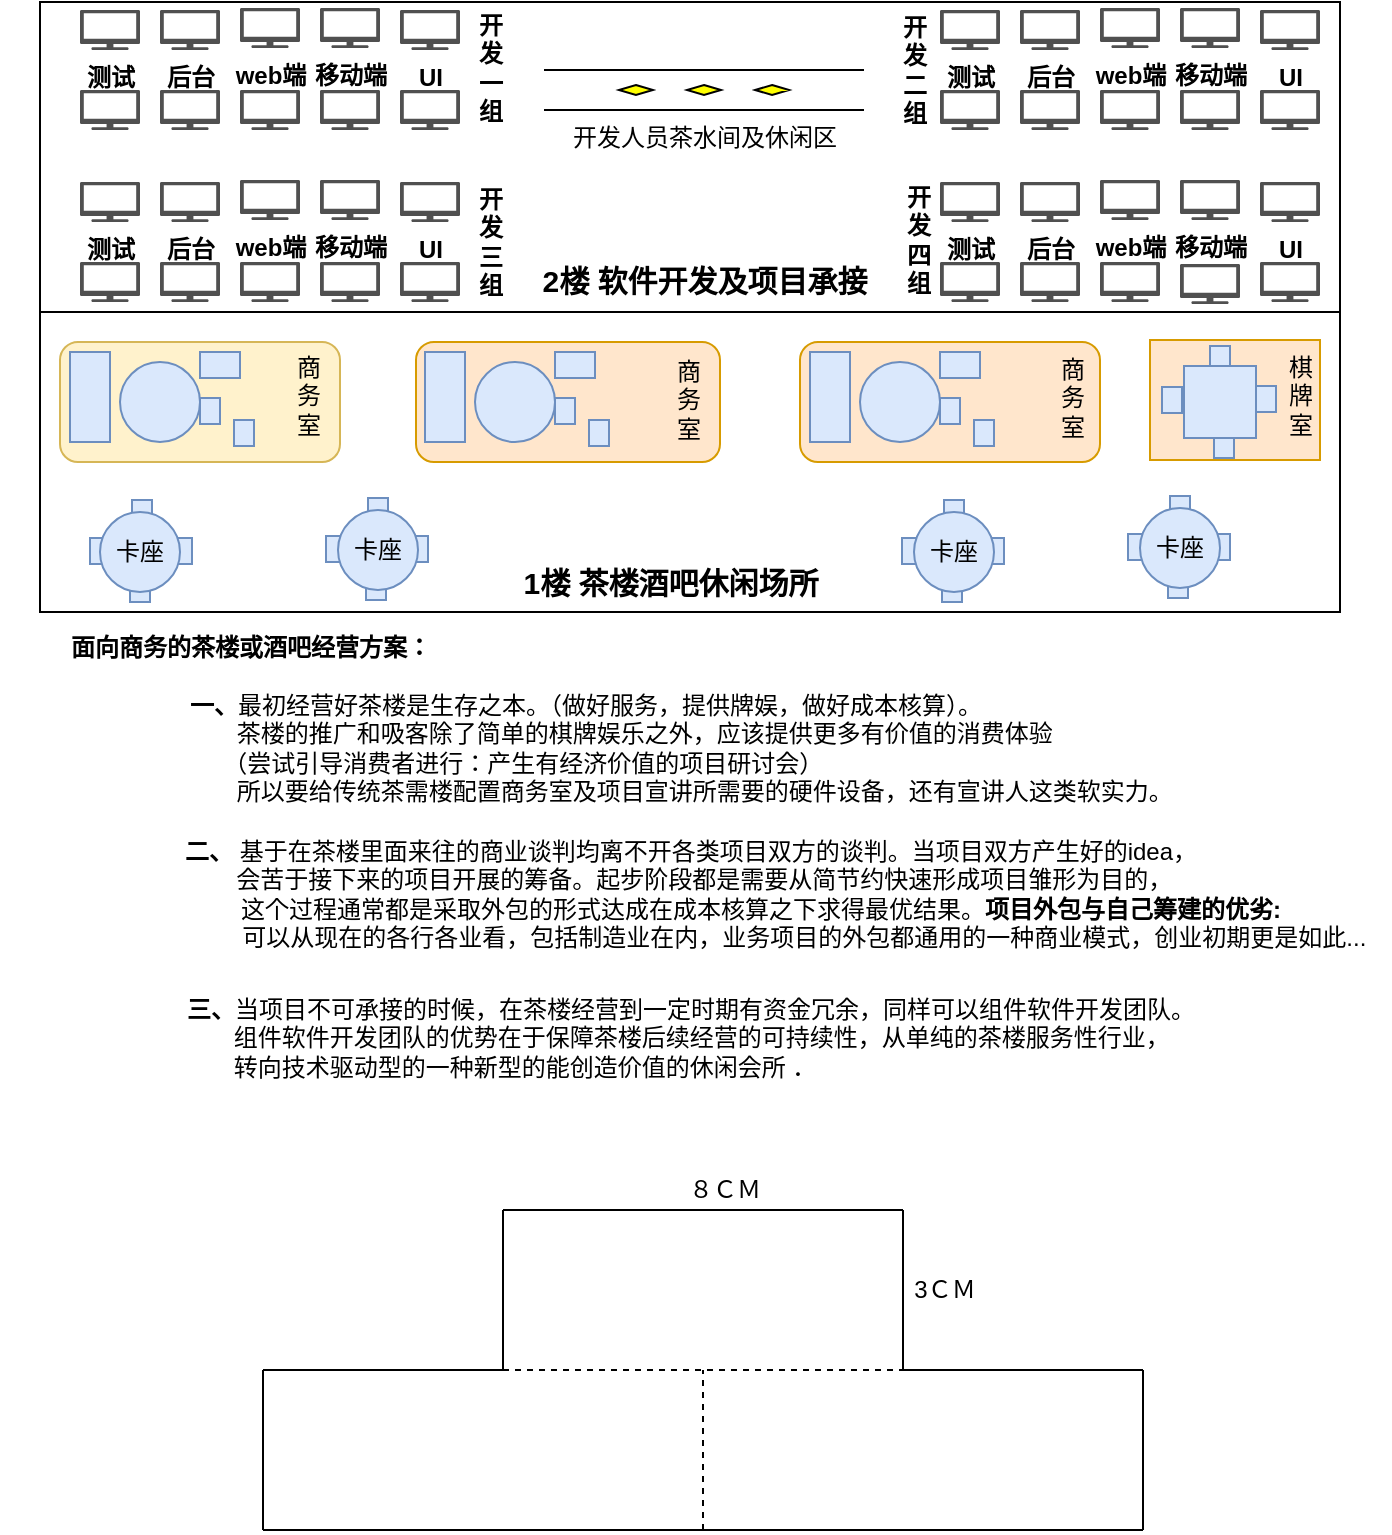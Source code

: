 <mxfile version="13.1.3" type="github">
  <diagram id="BdT-KMvt7vkJmKzZMGRt" name="Page-1">
    <mxGraphModel dx="1422" dy="772" grid="1" gridSize="10" guides="1" tooltips="1" connect="1" arrows="1" fold="1" page="1" pageScale="1" pageWidth="827" pageHeight="1169" math="0" shadow="0">
      <root>
        <mxCell id="0" />
        <mxCell id="1" parent="0" />
        <mxCell id="h4Tk04VMiY0GWhx75XCe-164" value="&lt;b&gt;一、&lt;/b&gt;最初经营好茶楼是生存之本。（做好服务，提供牌娱，做好成本核算）。&lt;br&gt;&amp;nbsp; &amp;nbsp; &amp;nbsp; &amp;nbsp;茶楼的推广和吸客除了简单的棋牌娱乐之外，应该提供更多有价值的消费体验&lt;br&gt;&amp;nbsp; &amp;nbsp; &amp;nbsp;（尝试引导消费者进行：产生有经济价值的项目研讨会）&lt;br&gt;&amp;nbsp; &amp;nbsp; &amp;nbsp; &amp;nbsp;所以要给传统茶需楼配置商务室及项目宣讲所需要的硬件设备，还有宣讲人这类软实力。" style="text;html=1;align=left;verticalAlign=middle;resizable=0;points=[];;autosize=1;" parent="1" vertex="1">
          <mxGeometry x="123" y="420" width="510" height="60" as="geometry" />
        </mxCell>
        <mxCell id="h4Tk04VMiY0GWhx75XCe-165" value="&lt;b&gt;面向商务的茶楼或酒吧经营方案：&lt;/b&gt;" style="text;html=1;align=center;verticalAlign=middle;resizable=0;points=[];;autosize=1;" parent="1" vertex="1">
          <mxGeometry x="55" y="390" width="200" height="20" as="geometry" />
        </mxCell>
        <mxCell id="h4Tk04VMiY0GWhx75XCe-166" value="&lt;b&gt;三、&lt;/b&gt;当项目不可承接的时候，在茶楼经营到一定时期有资金冗余，同样可以组件软件开发团队。&lt;br&gt;&lt;div style=&quot;text-align: left&quot;&gt;&lt;span&gt;&amp;nbsp; &amp;nbsp; &amp;nbsp; &amp;nbsp;组件软件开发团队的优势在于保障茶楼后续经营的可持续性，从单纯的茶楼服务性行业，&lt;/span&gt;&lt;/div&gt;&lt;div style=&quot;text-align: left&quot;&gt;&lt;span&gt;&amp;nbsp; &amp;nbsp; &amp;nbsp; &amp;nbsp;转向技术驱动型的一种新型的能创造价值的休闲会所 ．&lt;/span&gt;&lt;/div&gt;" style="text;html=1;align=center;verticalAlign=middle;resizable=0;points=[];;autosize=1;" parent="1" vertex="1">
          <mxGeometry x="115" y="570" width="520" height="50" as="geometry" />
        </mxCell>
        <mxCell id="h4Tk04VMiY0GWhx75XCe-167" value="" style="group" parent="1" vertex="1" connectable="0">
          <mxGeometry x="50" y="77" width="675" height="305" as="geometry" />
        </mxCell>
        <mxCell id="h4Tk04VMiY0GWhx75XCe-3" value="" style="rounded=0;whiteSpace=wrap;html=1;" parent="h4Tk04VMiY0GWhx75XCe-167" vertex="1">
          <mxGeometry width="650" height="160" as="geometry" />
        </mxCell>
        <mxCell id="h4Tk04VMiY0GWhx75XCe-4" value="&lt;span style=&quot;color: rgba(0 , 0 , 0 , 0) ; font-family: monospace ; font-size: 0px&quot;&gt;%3CmxGraphModel%3E%3Croot%3E%3CmxCell%20id%3D%220%22%2F%3E%3CmxCell%20id%3D%221%22%20parent%3D%220%22%2F%3E%3CmxCell%20id%3D%222%22%20value%3D%22%22%20style%3D%22rounded%3D0%3BwhiteSpace%3Dwrap%3Bhtml%3D1%3B%22%20vertex%3D%221%22%20parent%3D%221%22%3E%3CmxGeometry%20x%3D%2275%22%20y%3D%22195%22%20width%3D%2220%22%20height%3D%2245%22%20as%3D%22geometry%22%2F%3E%3C%2FmxCell%3E%3C%2Froot%3E%3C%2FmxGraphModel%3E&lt;/span&gt;" style="rounded=0;whiteSpace=wrap;html=1;" parent="h4Tk04VMiY0GWhx75XCe-167" vertex="1">
          <mxGeometry y="155" width="650" height="150" as="geometry" />
        </mxCell>
        <mxCell id="h4Tk04VMiY0GWhx75XCe-5" value="&lt;b&gt;1楼 茶楼酒吧休闲场所&lt;/b&gt;" style="text;html=1;align=center;verticalAlign=middle;resizable=0;points=[];;autosize=1;fontSize=15;" parent="h4Tk04VMiY0GWhx75XCe-167" vertex="1">
          <mxGeometry x="235" y="280" width="160" height="20" as="geometry" />
        </mxCell>
        <mxCell id="h4Tk04VMiY0GWhx75XCe-6" value="&lt;font style=&quot;font-size: 15px&quot;&gt;&lt;b&gt;2楼 软件开发及项目承接&lt;/b&gt;&lt;/font&gt;" style="text;html=1;align=center;verticalAlign=middle;resizable=0;points=[];;autosize=1;" parent="h4Tk04VMiY0GWhx75XCe-167" vertex="1">
          <mxGeometry x="242" y="129" width="180" height="20" as="geometry" />
        </mxCell>
        <mxCell id="h4Tk04VMiY0GWhx75XCe-17" value="&lt;b&gt;测试&lt;/b&gt;" style="pointerEvents=1;shadow=0;dashed=0;html=1;strokeColor=none;fillColor=#505050;labelPosition=center;verticalLabelPosition=bottom;verticalAlign=top;outlineConnect=0;align=center;shape=mxgraph.office.devices.tv;" parent="h4Tk04VMiY0GWhx75XCe-167" vertex="1">
          <mxGeometry x="20" y="90" width="30" height="20" as="geometry" />
        </mxCell>
        <mxCell id="h4Tk04VMiY0GWhx75XCe-18" value="&lt;b&gt;后台&lt;/b&gt;" style="pointerEvents=1;shadow=0;dashed=0;html=1;strokeColor=none;fillColor=#505050;labelPosition=center;verticalLabelPosition=bottom;verticalAlign=top;outlineConnect=0;align=center;shape=mxgraph.office.devices.tv;" parent="h4Tk04VMiY0GWhx75XCe-167" vertex="1">
          <mxGeometry x="60" y="90" width="30" height="20" as="geometry" />
        </mxCell>
        <mxCell id="h4Tk04VMiY0GWhx75XCe-19" value="&lt;b&gt;web端&lt;/b&gt;" style="pointerEvents=1;shadow=0;dashed=0;html=1;strokeColor=none;fillColor=#505050;labelPosition=center;verticalLabelPosition=bottom;verticalAlign=top;outlineConnect=0;align=center;shape=mxgraph.office.devices.tv;" parent="h4Tk04VMiY0GWhx75XCe-167" vertex="1">
          <mxGeometry x="100" y="89" width="30" height="20" as="geometry" />
        </mxCell>
        <mxCell id="h4Tk04VMiY0GWhx75XCe-20" value="&lt;b&gt;移动端&lt;/b&gt;" style="pointerEvents=1;shadow=0;dashed=0;html=1;strokeColor=none;fillColor=#505050;labelPosition=center;verticalLabelPosition=bottom;verticalAlign=top;outlineConnect=0;align=center;shape=mxgraph.office.devices.tv;" parent="h4Tk04VMiY0GWhx75XCe-167" vertex="1">
          <mxGeometry x="140" y="89" width="30" height="20" as="geometry" />
        </mxCell>
        <mxCell id="h4Tk04VMiY0GWhx75XCe-21" value="" style="pointerEvents=1;shadow=0;dashed=0;html=1;strokeColor=none;fillColor=#505050;labelPosition=center;verticalLabelPosition=bottom;verticalAlign=top;outlineConnect=0;align=center;shape=mxgraph.office.devices.tv;" parent="h4Tk04VMiY0GWhx75XCe-167" vertex="1">
          <mxGeometry x="60" y="130" width="30" height="20" as="geometry" />
        </mxCell>
        <mxCell id="h4Tk04VMiY0GWhx75XCe-22" value="&lt;b&gt;UI&lt;/b&gt;" style="pointerEvents=1;shadow=0;dashed=0;html=1;strokeColor=none;fillColor=#505050;labelPosition=center;verticalLabelPosition=bottom;verticalAlign=top;outlineConnect=0;align=center;shape=mxgraph.office.devices.tv;" parent="h4Tk04VMiY0GWhx75XCe-167" vertex="1">
          <mxGeometry x="180" y="90" width="30" height="20" as="geometry" />
        </mxCell>
        <mxCell id="h4Tk04VMiY0GWhx75XCe-23" value="" style="pointerEvents=1;shadow=0;dashed=0;html=1;strokeColor=none;fillColor=#505050;labelPosition=center;verticalLabelPosition=bottom;verticalAlign=top;outlineConnect=0;align=center;shape=mxgraph.office.devices.tv;" parent="h4Tk04VMiY0GWhx75XCe-167" vertex="1">
          <mxGeometry x="180" y="130" width="30" height="20" as="geometry" />
        </mxCell>
        <mxCell id="h4Tk04VMiY0GWhx75XCe-24" value="" style="pointerEvents=1;shadow=0;dashed=0;html=1;strokeColor=none;fillColor=#505050;labelPosition=center;verticalLabelPosition=bottom;verticalAlign=top;outlineConnect=0;align=center;shape=mxgraph.office.devices.tv;" parent="h4Tk04VMiY0GWhx75XCe-167" vertex="1">
          <mxGeometry x="140" y="130" width="30" height="20" as="geometry" />
        </mxCell>
        <mxCell id="h4Tk04VMiY0GWhx75XCe-25" value="" style="pointerEvents=1;shadow=0;dashed=0;html=1;strokeColor=none;fillColor=#505050;labelPosition=center;verticalLabelPosition=bottom;verticalAlign=top;outlineConnect=0;align=center;shape=mxgraph.office.devices.tv;" parent="h4Tk04VMiY0GWhx75XCe-167" vertex="1">
          <mxGeometry x="100" y="130" width="30" height="20" as="geometry" />
        </mxCell>
        <mxCell id="h4Tk04VMiY0GWhx75XCe-26" value="" style="pointerEvents=1;shadow=0;dashed=0;html=1;strokeColor=none;fillColor=#505050;labelPosition=center;verticalLabelPosition=bottom;verticalAlign=top;outlineConnect=0;align=center;shape=mxgraph.office.devices.tv;" parent="h4Tk04VMiY0GWhx75XCe-167" vertex="1">
          <mxGeometry x="20" y="130" width="30" height="20" as="geometry" />
        </mxCell>
        <mxCell id="h4Tk04VMiY0GWhx75XCe-47" value="开发人员茶水间及休闲区" style="verticalLabelPosition=bottom;verticalAlign=top;html=1;shape=mxgraph.flowchart.parallel_mode;pointerEvents=1" parent="h4Tk04VMiY0GWhx75XCe-167" vertex="1">
          <mxGeometry x="252" y="34" width="160" height="20" as="geometry" />
        </mxCell>
        <mxCell id="h4Tk04VMiY0GWhx75XCe-49" value="" style="rounded=1;whiteSpace=wrap;html=1;fillColor=#fff2cc;strokeColor=#d6b656;" parent="h4Tk04VMiY0GWhx75XCe-167" vertex="1">
          <mxGeometry x="10" y="170" width="140" height="60" as="geometry" />
        </mxCell>
        <mxCell id="h4Tk04VMiY0GWhx75XCe-50" value="" style="ellipse;whiteSpace=wrap;html=1;aspect=fixed;fillColor=#dae8fc;strokeColor=#6c8ebf;" parent="h4Tk04VMiY0GWhx75XCe-167" vertex="1">
          <mxGeometry x="40" y="180" width="40" height="40" as="geometry" />
        </mxCell>
        <mxCell id="h4Tk04VMiY0GWhx75XCe-51" value="" style="rounded=0;whiteSpace=wrap;html=1;fillColor=#DAE8FC;strokeColor=#6c8ebf;" parent="h4Tk04VMiY0GWhx75XCe-167" vertex="1">
          <mxGeometry x="15" y="175" width="20" height="45" as="geometry" />
        </mxCell>
        <mxCell id="h4Tk04VMiY0GWhx75XCe-62" value="" style="rounded=0;whiteSpace=wrap;html=1;fillColor=#DAE8FC;strokeColor=#6c8ebf;" parent="h4Tk04VMiY0GWhx75XCe-167" vertex="1">
          <mxGeometry x="80" y="175" width="20" height="13" as="geometry" />
        </mxCell>
        <mxCell id="h4Tk04VMiY0GWhx75XCe-65" value="" style="rounded=0;whiteSpace=wrap;html=1;fillColor=#dae8fc;strokeColor=#6c8ebf;" parent="h4Tk04VMiY0GWhx75XCe-167" vertex="1">
          <mxGeometry x="80" y="198" width="10" height="13" as="geometry" />
        </mxCell>
        <mxCell id="h4Tk04VMiY0GWhx75XCe-66" value="" style="rounded=0;whiteSpace=wrap;html=1;fillColor=#dae8fc;strokeColor=#6c8ebf;" parent="h4Tk04VMiY0GWhx75XCe-167" vertex="1">
          <mxGeometry x="97" y="209" width="10" height="13" as="geometry" />
        </mxCell>
        <mxCell id="h4Tk04VMiY0GWhx75XCe-67" value="" style="rounded=1;whiteSpace=wrap;html=1;fillColor=#ffe6cc;strokeColor=#d79b00;" parent="h4Tk04VMiY0GWhx75XCe-167" vertex="1">
          <mxGeometry x="188" y="170" width="152" height="60" as="geometry" />
        </mxCell>
        <mxCell id="h4Tk04VMiY0GWhx75XCe-68" value="" style="ellipse;whiteSpace=wrap;html=1;aspect=fixed;fillColor=#dae8fc;strokeColor=#6c8ebf;" parent="h4Tk04VMiY0GWhx75XCe-167" vertex="1">
          <mxGeometry x="217.5" y="180" width="40" height="40" as="geometry" />
        </mxCell>
        <mxCell id="h4Tk04VMiY0GWhx75XCe-69" value="" style="rounded=0;whiteSpace=wrap;html=1;fillColor=#dae8fc;strokeColor=#6c8ebf;" parent="h4Tk04VMiY0GWhx75XCe-167" vertex="1">
          <mxGeometry x="192.5" y="175" width="20" height="45" as="geometry" />
        </mxCell>
        <mxCell id="h4Tk04VMiY0GWhx75XCe-70" value="" style="rounded=0;whiteSpace=wrap;html=1;fillColor=#dae8fc;strokeColor=#6c8ebf;" parent="h4Tk04VMiY0GWhx75XCe-167" vertex="1">
          <mxGeometry x="257.5" y="175" width="20" height="13" as="geometry" />
        </mxCell>
        <mxCell id="h4Tk04VMiY0GWhx75XCe-71" value="" style="rounded=0;whiteSpace=wrap;html=1;fillColor=#dae8fc;strokeColor=#6c8ebf;" parent="h4Tk04VMiY0GWhx75XCe-167" vertex="1">
          <mxGeometry x="257.5" y="198" width="10" height="13" as="geometry" />
        </mxCell>
        <mxCell id="h4Tk04VMiY0GWhx75XCe-72" value="" style="rounded=0;whiteSpace=wrap;html=1;fillColor=#dae8fc;strokeColor=#6c8ebf;" parent="h4Tk04VMiY0GWhx75XCe-167" vertex="1">
          <mxGeometry x="274.5" y="209" width="10" height="13" as="geometry" />
        </mxCell>
        <mxCell id="h4Tk04VMiY0GWhx75XCe-73" value="" style="rounded=1;whiteSpace=wrap;html=1;fillColor=#ffe6cc;strokeColor=#d79b00;" parent="h4Tk04VMiY0GWhx75XCe-167" vertex="1">
          <mxGeometry x="380" y="170" width="150" height="60" as="geometry" />
        </mxCell>
        <mxCell id="h4Tk04VMiY0GWhx75XCe-74" value="" style="ellipse;whiteSpace=wrap;html=1;aspect=fixed;fillColor=#dae8fc;strokeColor=#6c8ebf;" parent="h4Tk04VMiY0GWhx75XCe-167" vertex="1">
          <mxGeometry x="410" y="180" width="40" height="40" as="geometry" />
        </mxCell>
        <mxCell id="h4Tk04VMiY0GWhx75XCe-75" value="" style="rounded=0;whiteSpace=wrap;html=1;fillColor=#dae8fc;strokeColor=#6c8ebf;" parent="h4Tk04VMiY0GWhx75XCe-167" vertex="1">
          <mxGeometry x="385" y="175" width="20" height="45" as="geometry" />
        </mxCell>
        <mxCell id="h4Tk04VMiY0GWhx75XCe-76" value="" style="rounded=0;whiteSpace=wrap;html=1;fillColor=#dae8fc;strokeColor=#6c8ebf;" parent="h4Tk04VMiY0GWhx75XCe-167" vertex="1">
          <mxGeometry x="450" y="175" width="20" height="13" as="geometry" />
        </mxCell>
        <mxCell id="h4Tk04VMiY0GWhx75XCe-77" value="" style="rounded=0;whiteSpace=wrap;html=1;fillColor=#dae8fc;strokeColor=#6c8ebf;" parent="h4Tk04VMiY0GWhx75XCe-167" vertex="1">
          <mxGeometry x="450" y="198" width="10" height="13" as="geometry" />
        </mxCell>
        <mxCell id="h4Tk04VMiY0GWhx75XCe-78" value="" style="rounded=0;whiteSpace=wrap;html=1;fillColor=#dae8fc;strokeColor=#6c8ebf;" parent="h4Tk04VMiY0GWhx75XCe-167" vertex="1">
          <mxGeometry x="467" y="209" width="10" height="13" as="geometry" />
        </mxCell>
        <mxCell id="h4Tk04VMiY0GWhx75XCe-89" value="" style="rounded=0;whiteSpace=wrap;html=1;fillColor=#dae8fc;strokeColor=#6c8ebf;" parent="h4Tk04VMiY0GWhx75XCe-167" vertex="1">
          <mxGeometry x="66" y="268" width="10" height="13" as="geometry" />
        </mxCell>
        <mxCell id="h4Tk04VMiY0GWhx75XCe-90" value="" style="rounded=0;whiteSpace=wrap;html=1;fillColor=#dae8fc;strokeColor=#6c8ebf;" parent="h4Tk04VMiY0GWhx75XCe-167" vertex="1">
          <mxGeometry x="25" y="268" width="10" height="13" as="geometry" />
        </mxCell>
        <mxCell id="h4Tk04VMiY0GWhx75XCe-91" value="" style="rounded=0;whiteSpace=wrap;html=1;fillColor=#dae8fc;strokeColor=#6c8ebf;" parent="h4Tk04VMiY0GWhx75XCe-167" vertex="1">
          <mxGeometry x="45" y="290" width="10" height="10" as="geometry" />
        </mxCell>
        <mxCell id="h4Tk04VMiY0GWhx75XCe-94" value="" style="rounded=0;whiteSpace=wrap;html=1;fillColor=#dae8fc;strokeColor=#6c8ebf;" parent="h4Tk04VMiY0GWhx75XCe-167" vertex="1">
          <mxGeometry x="46" y="249" width="10" height="10" as="geometry" />
        </mxCell>
        <mxCell id="h4Tk04VMiY0GWhx75XCe-96" value="" style="rounded=0;whiteSpace=wrap;html=1;fillColor=#dae8fc;strokeColor=#6c8ebf;" parent="h4Tk04VMiY0GWhx75XCe-167" vertex="1">
          <mxGeometry x="184" y="267" width="10" height="13" as="geometry" />
        </mxCell>
        <mxCell id="h4Tk04VMiY0GWhx75XCe-97" value="" style="rounded=0;whiteSpace=wrap;html=1;fillColor=#dae8fc;strokeColor=#6c8ebf;" parent="h4Tk04VMiY0GWhx75XCe-167" vertex="1">
          <mxGeometry x="143" y="267" width="10" height="13" as="geometry" />
        </mxCell>
        <mxCell id="h4Tk04VMiY0GWhx75XCe-98" value="" style="rounded=0;whiteSpace=wrap;html=1;fillColor=#dae8fc;strokeColor=#6c8ebf;" parent="h4Tk04VMiY0GWhx75XCe-167" vertex="1">
          <mxGeometry x="163" y="289" width="10" height="10" as="geometry" />
        </mxCell>
        <mxCell id="h4Tk04VMiY0GWhx75XCe-99" value="" style="rounded=0;whiteSpace=wrap;html=1;fillColor=#dae8fc;strokeColor=#6c8ebf;" parent="h4Tk04VMiY0GWhx75XCe-167" vertex="1">
          <mxGeometry x="164" y="248" width="10" height="10" as="geometry" />
        </mxCell>
        <mxCell id="h4Tk04VMiY0GWhx75XCe-100" value="卡座" style="ellipse;whiteSpace=wrap;html=1;aspect=fixed;fillColor=#dae8fc;strokeColor=#6c8ebf;" parent="h4Tk04VMiY0GWhx75XCe-167" vertex="1">
          <mxGeometry x="149" y="254" width="40" height="40" as="geometry" />
        </mxCell>
        <mxCell id="h4Tk04VMiY0GWhx75XCe-88" value="卡座" style="ellipse;whiteSpace=wrap;html=1;aspect=fixed;fillColor=#dae8fc;strokeColor=#6c8ebf;" parent="h4Tk04VMiY0GWhx75XCe-167" vertex="1">
          <mxGeometry x="30" y="255" width="40" height="40" as="geometry" />
        </mxCell>
        <mxCell id="h4Tk04VMiY0GWhx75XCe-101" value="" style="rounded=0;whiteSpace=wrap;html=1;fillColor=#dae8fc;strokeColor=#6c8ebf;" parent="h4Tk04VMiY0GWhx75XCe-167" vertex="1">
          <mxGeometry x="472" y="268" width="10" height="13" as="geometry" />
        </mxCell>
        <mxCell id="h4Tk04VMiY0GWhx75XCe-102" value="" style="rounded=0;whiteSpace=wrap;html=1;fillColor=#dae8fc;strokeColor=#6c8ebf;" parent="h4Tk04VMiY0GWhx75XCe-167" vertex="1">
          <mxGeometry x="431" y="268" width="10" height="13" as="geometry" />
        </mxCell>
        <mxCell id="h4Tk04VMiY0GWhx75XCe-103" value="" style="rounded=0;whiteSpace=wrap;html=1;fillColor=#dae8fc;strokeColor=#6c8ebf;" parent="h4Tk04VMiY0GWhx75XCe-167" vertex="1">
          <mxGeometry x="451" y="290" width="10" height="10" as="geometry" />
        </mxCell>
        <mxCell id="h4Tk04VMiY0GWhx75XCe-104" value="" style="rounded=0;whiteSpace=wrap;html=1;fillColor=#dae8fc;strokeColor=#6c8ebf;" parent="h4Tk04VMiY0GWhx75XCe-167" vertex="1">
          <mxGeometry x="452" y="249" width="10" height="10" as="geometry" />
        </mxCell>
        <mxCell id="h4Tk04VMiY0GWhx75XCe-105" value="卡座" style="ellipse;whiteSpace=wrap;html=1;aspect=fixed;fillColor=#dae8fc;strokeColor=#6c8ebf;" parent="h4Tk04VMiY0GWhx75XCe-167" vertex="1">
          <mxGeometry x="437" y="255" width="40" height="40" as="geometry" />
        </mxCell>
        <mxCell id="h4Tk04VMiY0GWhx75XCe-111" value="" style="rounded=0;whiteSpace=wrap;html=1;fillColor=#dae8fc;strokeColor=#6c8ebf;" parent="h4Tk04VMiY0GWhx75XCe-167" vertex="1">
          <mxGeometry x="585" y="266" width="10" height="13" as="geometry" />
        </mxCell>
        <mxCell id="h4Tk04VMiY0GWhx75XCe-112" value="" style="rounded=0;whiteSpace=wrap;html=1;fillColor=#dae8fc;strokeColor=#6c8ebf;" parent="h4Tk04VMiY0GWhx75XCe-167" vertex="1">
          <mxGeometry x="544" y="266" width="10" height="13" as="geometry" />
        </mxCell>
        <mxCell id="h4Tk04VMiY0GWhx75XCe-113" value="" style="rounded=0;whiteSpace=wrap;html=1;fillColor=#dae8fc;strokeColor=#6c8ebf;" parent="h4Tk04VMiY0GWhx75XCe-167" vertex="1">
          <mxGeometry x="564" y="288" width="10" height="10" as="geometry" />
        </mxCell>
        <mxCell id="h4Tk04VMiY0GWhx75XCe-114" value="" style="rounded=0;whiteSpace=wrap;html=1;fillColor=#dae8fc;strokeColor=#6c8ebf;" parent="h4Tk04VMiY0GWhx75XCe-167" vertex="1">
          <mxGeometry x="565" y="247" width="10" height="10" as="geometry" />
        </mxCell>
        <mxCell id="h4Tk04VMiY0GWhx75XCe-115" value="卡座" style="ellipse;whiteSpace=wrap;html=1;aspect=fixed;fillColor=#dae8fc;strokeColor=#6c8ebf;" parent="h4Tk04VMiY0GWhx75XCe-167" vertex="1">
          <mxGeometry x="550" y="253" width="40" height="40" as="geometry" />
        </mxCell>
        <mxCell id="h4Tk04VMiY0GWhx75XCe-126" value="&lt;b&gt;测试&lt;/b&gt;" style="pointerEvents=1;shadow=0;dashed=0;html=1;strokeColor=none;fillColor=#505050;labelPosition=center;verticalLabelPosition=bottom;verticalAlign=top;outlineConnect=0;align=center;shape=mxgraph.office.devices.tv;" parent="h4Tk04VMiY0GWhx75XCe-167" vertex="1">
          <mxGeometry x="20" y="4" width="30" height="20" as="geometry" />
        </mxCell>
        <mxCell id="h4Tk04VMiY0GWhx75XCe-127" value="&lt;b&gt;后台&lt;/b&gt;" style="pointerEvents=1;shadow=0;dashed=0;html=1;strokeColor=none;fillColor=#505050;labelPosition=center;verticalLabelPosition=bottom;verticalAlign=top;outlineConnect=0;align=center;shape=mxgraph.office.devices.tv;" parent="h4Tk04VMiY0GWhx75XCe-167" vertex="1">
          <mxGeometry x="60" y="4" width="30" height="20" as="geometry" />
        </mxCell>
        <mxCell id="h4Tk04VMiY0GWhx75XCe-128" value="&lt;b&gt;web端&lt;/b&gt;" style="pointerEvents=1;shadow=0;dashed=0;html=1;strokeColor=none;fillColor=#505050;labelPosition=center;verticalLabelPosition=bottom;verticalAlign=top;outlineConnect=0;align=center;shape=mxgraph.office.devices.tv;" parent="h4Tk04VMiY0GWhx75XCe-167" vertex="1">
          <mxGeometry x="100" y="3" width="30" height="20" as="geometry" />
        </mxCell>
        <mxCell id="h4Tk04VMiY0GWhx75XCe-129" value="&lt;b&gt;移动端&lt;/b&gt;" style="pointerEvents=1;shadow=0;dashed=0;html=1;strokeColor=none;fillColor=#505050;labelPosition=center;verticalLabelPosition=bottom;verticalAlign=top;outlineConnect=0;align=center;shape=mxgraph.office.devices.tv;" parent="h4Tk04VMiY0GWhx75XCe-167" vertex="1">
          <mxGeometry x="140" y="3" width="30" height="20" as="geometry" />
        </mxCell>
        <mxCell id="h4Tk04VMiY0GWhx75XCe-130" value="" style="pointerEvents=1;shadow=0;dashed=0;html=1;strokeColor=none;fillColor=#505050;labelPosition=center;verticalLabelPosition=bottom;verticalAlign=top;outlineConnect=0;align=center;shape=mxgraph.office.devices.tv;" parent="h4Tk04VMiY0GWhx75XCe-167" vertex="1">
          <mxGeometry x="60" y="44" width="30" height="20" as="geometry" />
        </mxCell>
        <mxCell id="h4Tk04VMiY0GWhx75XCe-131" value="&lt;b&gt;UI&lt;/b&gt;" style="pointerEvents=1;shadow=0;dashed=0;html=1;strokeColor=none;fillColor=#505050;labelPosition=center;verticalLabelPosition=bottom;verticalAlign=top;outlineConnect=0;align=center;shape=mxgraph.office.devices.tv;" parent="h4Tk04VMiY0GWhx75XCe-167" vertex="1">
          <mxGeometry x="180" y="4" width="30" height="20" as="geometry" />
        </mxCell>
        <mxCell id="h4Tk04VMiY0GWhx75XCe-132" value="" style="pointerEvents=1;shadow=0;dashed=0;html=1;strokeColor=none;fillColor=#505050;labelPosition=center;verticalLabelPosition=bottom;verticalAlign=top;outlineConnect=0;align=center;shape=mxgraph.office.devices.tv;" parent="h4Tk04VMiY0GWhx75XCe-167" vertex="1">
          <mxGeometry x="180" y="44" width="30" height="20" as="geometry" />
        </mxCell>
        <mxCell id="h4Tk04VMiY0GWhx75XCe-133" value="" style="pointerEvents=1;shadow=0;dashed=0;html=1;strokeColor=none;fillColor=#505050;labelPosition=center;verticalLabelPosition=bottom;verticalAlign=top;outlineConnect=0;align=center;shape=mxgraph.office.devices.tv;" parent="h4Tk04VMiY0GWhx75XCe-167" vertex="1">
          <mxGeometry x="140" y="44" width="30" height="20" as="geometry" />
        </mxCell>
        <mxCell id="h4Tk04VMiY0GWhx75XCe-134" value="" style="pointerEvents=1;shadow=0;dashed=0;html=1;strokeColor=none;fillColor=#505050;labelPosition=center;verticalLabelPosition=bottom;verticalAlign=top;outlineConnect=0;align=center;shape=mxgraph.office.devices.tv;" parent="h4Tk04VMiY0GWhx75XCe-167" vertex="1">
          <mxGeometry x="100" y="44" width="30" height="20" as="geometry" />
        </mxCell>
        <mxCell id="h4Tk04VMiY0GWhx75XCe-135" value="" style="pointerEvents=1;shadow=0;dashed=0;html=1;strokeColor=none;fillColor=#505050;labelPosition=center;verticalLabelPosition=bottom;verticalAlign=top;outlineConnect=0;align=center;shape=mxgraph.office.devices.tv;" parent="h4Tk04VMiY0GWhx75XCe-167" vertex="1">
          <mxGeometry x="20" y="44" width="30" height="20" as="geometry" />
        </mxCell>
        <mxCell id="h4Tk04VMiY0GWhx75XCe-136" value="&lt;b&gt;测试&lt;/b&gt;" style="pointerEvents=1;shadow=0;dashed=0;html=1;strokeColor=none;fillColor=#505050;labelPosition=center;verticalLabelPosition=bottom;verticalAlign=top;outlineConnect=0;align=center;shape=mxgraph.office.devices.tv;" parent="h4Tk04VMiY0GWhx75XCe-167" vertex="1">
          <mxGeometry x="450" y="90" width="30" height="20" as="geometry" />
        </mxCell>
        <mxCell id="h4Tk04VMiY0GWhx75XCe-137" value="&lt;b&gt;后台&lt;/b&gt;" style="pointerEvents=1;shadow=0;dashed=0;html=1;strokeColor=none;fillColor=#505050;labelPosition=center;verticalLabelPosition=bottom;verticalAlign=top;outlineConnect=0;align=center;shape=mxgraph.office.devices.tv;" parent="h4Tk04VMiY0GWhx75XCe-167" vertex="1">
          <mxGeometry x="490" y="90" width="30" height="20" as="geometry" />
        </mxCell>
        <mxCell id="h4Tk04VMiY0GWhx75XCe-138" value="&lt;b&gt;web端&lt;/b&gt;" style="pointerEvents=1;shadow=0;dashed=0;html=1;strokeColor=none;fillColor=#505050;labelPosition=center;verticalLabelPosition=bottom;verticalAlign=top;outlineConnect=0;align=center;shape=mxgraph.office.devices.tv;" parent="h4Tk04VMiY0GWhx75XCe-167" vertex="1">
          <mxGeometry x="530" y="89" width="30" height="20" as="geometry" />
        </mxCell>
        <mxCell id="h4Tk04VMiY0GWhx75XCe-139" value="&lt;b&gt;移动端&lt;/b&gt;" style="pointerEvents=1;shadow=0;dashed=0;html=1;strokeColor=none;fillColor=#505050;labelPosition=center;verticalLabelPosition=bottom;verticalAlign=top;outlineConnect=0;align=center;shape=mxgraph.office.devices.tv;" parent="h4Tk04VMiY0GWhx75XCe-167" vertex="1">
          <mxGeometry x="570" y="89" width="30" height="20" as="geometry" />
        </mxCell>
        <mxCell id="h4Tk04VMiY0GWhx75XCe-140" value="" style="pointerEvents=1;shadow=0;dashed=0;html=1;strokeColor=none;fillColor=#505050;labelPosition=center;verticalLabelPosition=bottom;verticalAlign=top;outlineConnect=0;align=center;shape=mxgraph.office.devices.tv;" parent="h4Tk04VMiY0GWhx75XCe-167" vertex="1">
          <mxGeometry x="490" y="130" width="30" height="20" as="geometry" />
        </mxCell>
        <mxCell id="h4Tk04VMiY0GWhx75XCe-141" value="&lt;b&gt;UI&lt;/b&gt;" style="pointerEvents=1;shadow=0;dashed=0;html=1;strokeColor=none;fillColor=#505050;labelPosition=center;verticalLabelPosition=bottom;verticalAlign=top;outlineConnect=0;align=center;shape=mxgraph.office.devices.tv;" parent="h4Tk04VMiY0GWhx75XCe-167" vertex="1">
          <mxGeometry x="610" y="90" width="30" height="20" as="geometry" />
        </mxCell>
        <mxCell id="h4Tk04VMiY0GWhx75XCe-142" value="" style="pointerEvents=1;shadow=0;dashed=0;html=1;strokeColor=none;fillColor=#505050;labelPosition=center;verticalLabelPosition=bottom;verticalAlign=top;outlineConnect=0;align=center;shape=mxgraph.office.devices.tv;" parent="h4Tk04VMiY0GWhx75XCe-167" vertex="1">
          <mxGeometry x="610" y="130" width="30" height="20" as="geometry" />
        </mxCell>
        <mxCell id="h4Tk04VMiY0GWhx75XCe-143" value="" style="pointerEvents=1;shadow=0;dashed=0;html=1;strokeColor=none;fillColor=#505050;labelPosition=center;verticalLabelPosition=bottom;verticalAlign=top;outlineConnect=0;align=center;shape=mxgraph.office.devices.tv;" parent="h4Tk04VMiY0GWhx75XCe-167" vertex="1">
          <mxGeometry x="570" y="131" width="30" height="20" as="geometry" />
        </mxCell>
        <mxCell id="h4Tk04VMiY0GWhx75XCe-144" value="" style="pointerEvents=1;shadow=0;dashed=0;html=1;strokeColor=none;fillColor=#505050;labelPosition=center;verticalLabelPosition=bottom;verticalAlign=top;outlineConnect=0;align=center;shape=mxgraph.office.devices.tv;" parent="h4Tk04VMiY0GWhx75XCe-167" vertex="1">
          <mxGeometry x="530" y="130" width="30" height="20" as="geometry" />
        </mxCell>
        <mxCell id="h4Tk04VMiY0GWhx75XCe-145" value="" style="pointerEvents=1;shadow=0;dashed=0;html=1;strokeColor=none;fillColor=#505050;labelPosition=center;verticalLabelPosition=bottom;verticalAlign=top;outlineConnect=0;align=center;shape=mxgraph.office.devices.tv;" parent="h4Tk04VMiY0GWhx75XCe-167" vertex="1">
          <mxGeometry x="450" y="130" width="30" height="20" as="geometry" />
        </mxCell>
        <mxCell id="h4Tk04VMiY0GWhx75XCe-146" value="&lt;b&gt;测试&lt;/b&gt;" style="pointerEvents=1;shadow=0;dashed=0;html=1;strokeColor=none;fillColor=#505050;labelPosition=center;verticalLabelPosition=bottom;verticalAlign=top;outlineConnect=0;align=center;shape=mxgraph.office.devices.tv;" parent="h4Tk04VMiY0GWhx75XCe-167" vertex="1">
          <mxGeometry x="450" y="4" width="30" height="20" as="geometry" />
        </mxCell>
        <mxCell id="h4Tk04VMiY0GWhx75XCe-147" value="&lt;b&gt;后台&lt;/b&gt;" style="pointerEvents=1;shadow=0;dashed=0;html=1;strokeColor=none;fillColor=#505050;labelPosition=center;verticalLabelPosition=bottom;verticalAlign=top;outlineConnect=0;align=center;shape=mxgraph.office.devices.tv;" parent="h4Tk04VMiY0GWhx75XCe-167" vertex="1">
          <mxGeometry x="490" y="4" width="30" height="20" as="geometry" />
        </mxCell>
        <mxCell id="h4Tk04VMiY0GWhx75XCe-148" value="&lt;b&gt;web端&lt;/b&gt;" style="pointerEvents=1;shadow=0;dashed=0;html=1;strokeColor=none;fillColor=#505050;labelPosition=center;verticalLabelPosition=bottom;verticalAlign=top;outlineConnect=0;align=center;shape=mxgraph.office.devices.tv;" parent="h4Tk04VMiY0GWhx75XCe-167" vertex="1">
          <mxGeometry x="530" y="3" width="30" height="20" as="geometry" />
        </mxCell>
        <mxCell id="h4Tk04VMiY0GWhx75XCe-149" value="&lt;b&gt;移动端&lt;/b&gt;" style="pointerEvents=1;shadow=0;dashed=0;html=1;strokeColor=none;fillColor=#505050;labelPosition=center;verticalLabelPosition=bottom;verticalAlign=top;outlineConnect=0;align=center;shape=mxgraph.office.devices.tv;" parent="h4Tk04VMiY0GWhx75XCe-167" vertex="1">
          <mxGeometry x="570" y="3" width="30" height="20" as="geometry" />
        </mxCell>
        <mxCell id="h4Tk04VMiY0GWhx75XCe-150" value="" style="pointerEvents=1;shadow=0;dashed=0;html=1;strokeColor=none;fillColor=#505050;labelPosition=center;verticalLabelPosition=bottom;verticalAlign=top;outlineConnect=0;align=center;shape=mxgraph.office.devices.tv;" parent="h4Tk04VMiY0GWhx75XCe-167" vertex="1">
          <mxGeometry x="490" y="44" width="30" height="20" as="geometry" />
        </mxCell>
        <mxCell id="h4Tk04VMiY0GWhx75XCe-151" value="&lt;b&gt;UI&lt;/b&gt;" style="pointerEvents=1;shadow=0;dashed=0;html=1;strokeColor=none;fillColor=#505050;labelPosition=center;verticalLabelPosition=bottom;verticalAlign=top;outlineConnect=0;align=center;shape=mxgraph.office.devices.tv;" parent="h4Tk04VMiY0GWhx75XCe-167" vertex="1">
          <mxGeometry x="610" y="4" width="30" height="20" as="geometry" />
        </mxCell>
        <mxCell id="h4Tk04VMiY0GWhx75XCe-152" value="" style="pointerEvents=1;shadow=0;dashed=0;html=1;strokeColor=none;fillColor=#505050;labelPosition=center;verticalLabelPosition=bottom;verticalAlign=top;outlineConnect=0;align=center;shape=mxgraph.office.devices.tv;" parent="h4Tk04VMiY0GWhx75XCe-167" vertex="1">
          <mxGeometry x="610" y="44" width="30" height="20" as="geometry" />
        </mxCell>
        <mxCell id="h4Tk04VMiY0GWhx75XCe-153" value="" style="pointerEvents=1;shadow=0;dashed=0;html=1;strokeColor=none;fillColor=#505050;labelPosition=center;verticalLabelPosition=bottom;verticalAlign=top;outlineConnect=0;align=center;shape=mxgraph.office.devices.tv;" parent="h4Tk04VMiY0GWhx75XCe-167" vertex="1">
          <mxGeometry x="570" y="44" width="30" height="20" as="geometry" />
        </mxCell>
        <mxCell id="h4Tk04VMiY0GWhx75XCe-154" value="" style="pointerEvents=1;shadow=0;dashed=0;html=1;strokeColor=none;fillColor=#505050;labelPosition=center;verticalLabelPosition=bottom;verticalAlign=top;outlineConnect=0;align=center;shape=mxgraph.office.devices.tv;" parent="h4Tk04VMiY0GWhx75XCe-167" vertex="1">
          <mxGeometry x="530" y="44" width="30" height="20" as="geometry" />
        </mxCell>
        <mxCell id="h4Tk04VMiY0GWhx75XCe-155" value="" style="pointerEvents=1;shadow=0;dashed=0;html=1;strokeColor=none;fillColor=#505050;labelPosition=center;verticalLabelPosition=bottom;verticalAlign=top;outlineConnect=0;align=center;shape=mxgraph.office.devices.tv;" parent="h4Tk04VMiY0GWhx75XCe-167" vertex="1">
          <mxGeometry x="450" y="44" width="30" height="20" as="geometry" />
        </mxCell>
        <mxCell id="h4Tk04VMiY0GWhx75XCe-156" value="&lt;b&gt;开&lt;br&gt;发&lt;br&gt;一&lt;br&gt;组&lt;/b&gt;" style="text;html=1;align=center;verticalAlign=middle;resizable=0;points=[];;autosize=1;" parent="h4Tk04VMiY0GWhx75XCe-167" vertex="1">
          <mxGeometry x="210" y="3" width="30" height="60" as="geometry" />
        </mxCell>
        <mxCell id="h4Tk04VMiY0GWhx75XCe-157" value="&lt;b&gt;开&lt;br&gt;发&lt;br&gt;二&lt;br&gt;组&lt;/b&gt;" style="text;html=1;align=center;verticalAlign=middle;resizable=0;points=[];;autosize=1;" parent="h4Tk04VMiY0GWhx75XCe-167" vertex="1">
          <mxGeometry x="422" y="4" width="30" height="60" as="geometry" />
        </mxCell>
        <mxCell id="h4Tk04VMiY0GWhx75XCe-158" value="&lt;b&gt;开&lt;br&gt;发&lt;br&gt;三&lt;br&gt;组&lt;/b&gt;" style="text;html=1;align=center;verticalAlign=middle;resizable=0;points=[];;autosize=1;" parent="h4Tk04VMiY0GWhx75XCe-167" vertex="1">
          <mxGeometry x="210" y="90" width="30" height="60" as="geometry" />
        </mxCell>
        <mxCell id="h4Tk04VMiY0GWhx75XCe-159" value="&lt;b&gt;开&lt;br&gt;发&lt;br&gt;四&lt;br&gt;组&lt;/b&gt;" style="text;html=1;align=center;verticalAlign=middle;resizable=0;points=[];;autosize=1;" parent="h4Tk04VMiY0GWhx75XCe-167" vertex="1">
          <mxGeometry x="424" y="89" width="30" height="60" as="geometry" />
        </mxCell>
        <mxCell id="h4Tk04VMiY0GWhx75XCe-160" value="商&lt;br&gt;务&lt;br&gt;室" style="text;html=1;align=center;verticalAlign=middle;resizable=0;points=[];;autosize=1;" parent="h4Tk04VMiY0GWhx75XCe-167" vertex="1">
          <mxGeometry x="119" y="172" width="30" height="50" as="geometry" />
        </mxCell>
        <mxCell id="h4Tk04VMiY0GWhx75XCe-161" value="商&lt;br&gt;务&lt;br&gt;室" style="text;html=1;align=center;verticalAlign=middle;resizable=0;points=[];;autosize=1;" parent="h4Tk04VMiY0GWhx75XCe-167" vertex="1">
          <mxGeometry x="309" y="174" width="30" height="50" as="geometry" />
        </mxCell>
        <mxCell id="h4Tk04VMiY0GWhx75XCe-162" value="商&lt;br&gt;务&lt;br&gt;室" style="text;html=1;align=center;verticalAlign=middle;resizable=0;points=[];;autosize=1;" parent="h4Tk04VMiY0GWhx75XCe-167" vertex="1">
          <mxGeometry x="501" y="173" width="30" height="50" as="geometry" />
        </mxCell>
        <mxCell id="h4Tk04VMiY0GWhx75XCe-174" value="" style="rounded=0;whiteSpace=wrap;html=1;fillColor=#ffe6cc;strokeColor=#d79b00;" parent="h4Tk04VMiY0GWhx75XCe-167" vertex="1">
          <mxGeometry x="555" y="169" width="85" height="60" as="geometry" />
        </mxCell>
        <mxCell id="h4Tk04VMiY0GWhx75XCe-180" value="棋&lt;br&gt;牌&lt;br&gt;室" style="text;html=1;align=center;verticalAlign=middle;resizable=0;points=[];;autosize=1;" parent="h4Tk04VMiY0GWhx75XCe-167" vertex="1">
          <mxGeometry x="615" y="172" width="30" height="50" as="geometry" />
        </mxCell>
        <mxCell id="h4Tk04VMiY0GWhx75XCe-179" value="" style="whiteSpace=wrap;html=1;aspect=fixed;fillColor=#dae8fc;strokeColor=#6c8ebf;" parent="h4Tk04VMiY0GWhx75XCe-167" vertex="1">
          <mxGeometry x="572" y="182" width="36" height="36" as="geometry" />
        </mxCell>
        <mxCell id="h4Tk04VMiY0GWhx75XCe-176" value="" style="rounded=0;whiteSpace=wrap;html=1;fillColor=#dae8fc;strokeColor=#6c8ebf;" parent="h4Tk04VMiY0GWhx75XCe-167" vertex="1">
          <mxGeometry x="561" y="192.5" width="10" height="13" as="geometry" />
        </mxCell>
        <mxCell id="h4Tk04VMiY0GWhx75XCe-168" value="&lt;b&gt;二、&lt;/b&gt;&amp;nbsp;基于在茶楼里面来往的商业谈判均离不开各类项目双方的谈判。当项目双方产生好的idea，&lt;br&gt;&amp;nbsp; &amp;nbsp; 会苦于接下来的项目开展的筹备。起步阶段都是需要从简节约快速形成项目雏形为目的，&lt;br&gt;&amp;nbsp; &amp;nbsp; &amp;nbsp; &amp;nbsp; &amp;nbsp; &amp;nbsp; &amp;nbsp; &amp;nbsp; &amp;nbsp; &amp;nbsp; &amp;nbsp;这个过程通常都是采取外包的形式达成在成本核算之下求得最优结果。&lt;b&gt;项目外包与自己筹建的优劣:&lt;/b&gt;&lt;br&gt;&amp;nbsp; &amp;nbsp; &amp;nbsp; &amp;nbsp; &amp;nbsp; &amp;nbsp; &amp;nbsp; &amp;nbsp; &amp;nbsp; &amp;nbsp; &amp;nbsp; &amp;nbsp; &amp;nbsp; &amp;nbsp; &amp;nbsp; &amp;nbsp; &amp;nbsp; 可以从现在的各行各业看，包括制造业在内，业务项目的外包都通用的一种商业模式，创业初期更是如此..." style="text;html=1;align=center;verticalAlign=middle;resizable=0;points=[];;autosize=1;" parent="1" vertex="1">
          <mxGeometry x="30" y="492.5" width="690" height="60" as="geometry" />
        </mxCell>
        <mxCell id="h4Tk04VMiY0GWhx75XCe-175" value="" style="rounded=0;whiteSpace=wrap;html=1;fillColor=#dae8fc;strokeColor=#6c8ebf;" parent="1" vertex="1">
          <mxGeometry x="658" y="269" width="10" height="13" as="geometry" />
        </mxCell>
        <mxCell id="h4Tk04VMiY0GWhx75XCe-177" value="" style="rounded=0;whiteSpace=wrap;html=1;fillColor=#dae8fc;strokeColor=#6c8ebf;" parent="1" vertex="1">
          <mxGeometry x="635" y="249" width="10" height="10" as="geometry" />
        </mxCell>
        <mxCell id="h4Tk04VMiY0GWhx75XCe-178" value="" style="rounded=0;whiteSpace=wrap;html=1;fillColor=#dae8fc;strokeColor=#6c8ebf;" parent="1" vertex="1">
          <mxGeometry x="637" y="295" width="10" height="10" as="geometry" />
        </mxCell>
        <mxCell id="ut-XlQSdsxT5l0zDzYY2-39" value="" style="group" parent="1" vertex="1" connectable="0">
          <mxGeometry x="161.5" y="661" width="440" height="180" as="geometry" />
        </mxCell>
        <mxCell id="ut-XlQSdsxT5l0zDzYY2-3" value="" style="endArrow=none;html=1;" parent="ut-XlQSdsxT5l0zDzYY2-39" edge="1">
          <mxGeometry width="50" height="50" relative="1" as="geometry">
            <mxPoint x="120" y="20" as="sourcePoint" />
            <mxPoint x="320" y="20" as="targetPoint" />
          </mxGeometry>
        </mxCell>
        <mxCell id="ut-XlQSdsxT5l0zDzYY2-4" value="" style="endArrow=none;html=1;" parent="ut-XlQSdsxT5l0zDzYY2-39" edge="1">
          <mxGeometry width="50" height="50" relative="1" as="geometry">
            <mxPoint x="320" y="100" as="sourcePoint" />
            <mxPoint x="320" y="20" as="targetPoint" />
          </mxGeometry>
        </mxCell>
        <mxCell id="ut-XlQSdsxT5l0zDzYY2-5" value="" style="endArrow=none;html=1;" parent="ut-XlQSdsxT5l0zDzYY2-39" edge="1">
          <mxGeometry width="50" height="50" relative="1" as="geometry">
            <mxPoint x="320" y="100" as="sourcePoint" />
            <mxPoint x="440" y="100" as="targetPoint" />
          </mxGeometry>
        </mxCell>
        <mxCell id="ut-XlQSdsxT5l0zDzYY2-6" value="" style="endArrow=none;html=1;" parent="ut-XlQSdsxT5l0zDzYY2-39" edge="1">
          <mxGeometry width="50" height="50" relative="1" as="geometry">
            <mxPoint x="440" y="180" as="sourcePoint" />
            <mxPoint x="440" y="100" as="targetPoint" />
          </mxGeometry>
        </mxCell>
        <mxCell id="ut-XlQSdsxT5l0zDzYY2-7" value="" style="endArrow=none;html=1;" parent="ut-XlQSdsxT5l0zDzYY2-39" edge="1">
          <mxGeometry width="50" height="50" relative="1" as="geometry">
            <mxPoint y="180" as="sourcePoint" />
            <mxPoint x="440" y="180" as="targetPoint" />
          </mxGeometry>
        </mxCell>
        <mxCell id="ut-XlQSdsxT5l0zDzYY2-8" value="" style="endArrow=none;html=1;" parent="ut-XlQSdsxT5l0zDzYY2-39" edge="1">
          <mxGeometry width="50" height="50" relative="1" as="geometry">
            <mxPoint x="120" y="100" as="sourcePoint" />
            <mxPoint x="120" y="20" as="targetPoint" />
          </mxGeometry>
        </mxCell>
        <mxCell id="ut-XlQSdsxT5l0zDzYY2-32" value="" style="endArrow=none;html=1;" parent="ut-XlQSdsxT5l0zDzYY2-39" edge="1">
          <mxGeometry width="50" height="50" relative="1" as="geometry">
            <mxPoint y="100" as="sourcePoint" />
            <mxPoint x="120" y="100" as="targetPoint" />
          </mxGeometry>
        </mxCell>
        <mxCell id="ut-XlQSdsxT5l0zDzYY2-33" value="" style="endArrow=none;html=1;" parent="ut-XlQSdsxT5l0zDzYY2-39" edge="1">
          <mxGeometry width="50" height="50" relative="1" as="geometry">
            <mxPoint y="100" as="sourcePoint" />
            <mxPoint y="180" as="targetPoint" />
          </mxGeometry>
        </mxCell>
        <mxCell id="ut-XlQSdsxT5l0zDzYY2-34" value="" style="endArrow=none;dashed=1;html=1;" parent="ut-XlQSdsxT5l0zDzYY2-39" edge="1">
          <mxGeometry width="50" height="50" relative="1" as="geometry">
            <mxPoint x="120" y="100" as="sourcePoint" />
            <mxPoint x="320" y="100" as="targetPoint" />
          </mxGeometry>
        </mxCell>
        <mxCell id="ut-XlQSdsxT5l0zDzYY2-35" value="" style="endArrow=none;dashed=1;html=1;" parent="ut-XlQSdsxT5l0zDzYY2-39" edge="1">
          <mxGeometry width="50" height="50" relative="1" as="geometry">
            <mxPoint x="220" y="180" as="sourcePoint" />
            <mxPoint x="220" y="100" as="targetPoint" />
          </mxGeometry>
        </mxCell>
        <mxCell id="ut-XlQSdsxT5l0zDzYY2-37" value="3ＣＭ" style="text;html=1;align=center;verticalAlign=middle;resizable=0;points=[];;autosize=1;" parent="ut-XlQSdsxT5l0zDzYY2-39" vertex="1">
          <mxGeometry x="315.5" y="50" width="50" height="20" as="geometry" />
        </mxCell>
        <mxCell id="ut-XlQSdsxT5l0zDzYY2-38" value="８ＣＭ" style="text;html=1;align=center;verticalAlign=middle;resizable=0;points=[];;autosize=1;" parent="ut-XlQSdsxT5l0zDzYY2-39" vertex="1">
          <mxGeometry x="205" width="50" height="20" as="geometry" />
        </mxCell>
      </root>
    </mxGraphModel>
  </diagram>
</mxfile>
